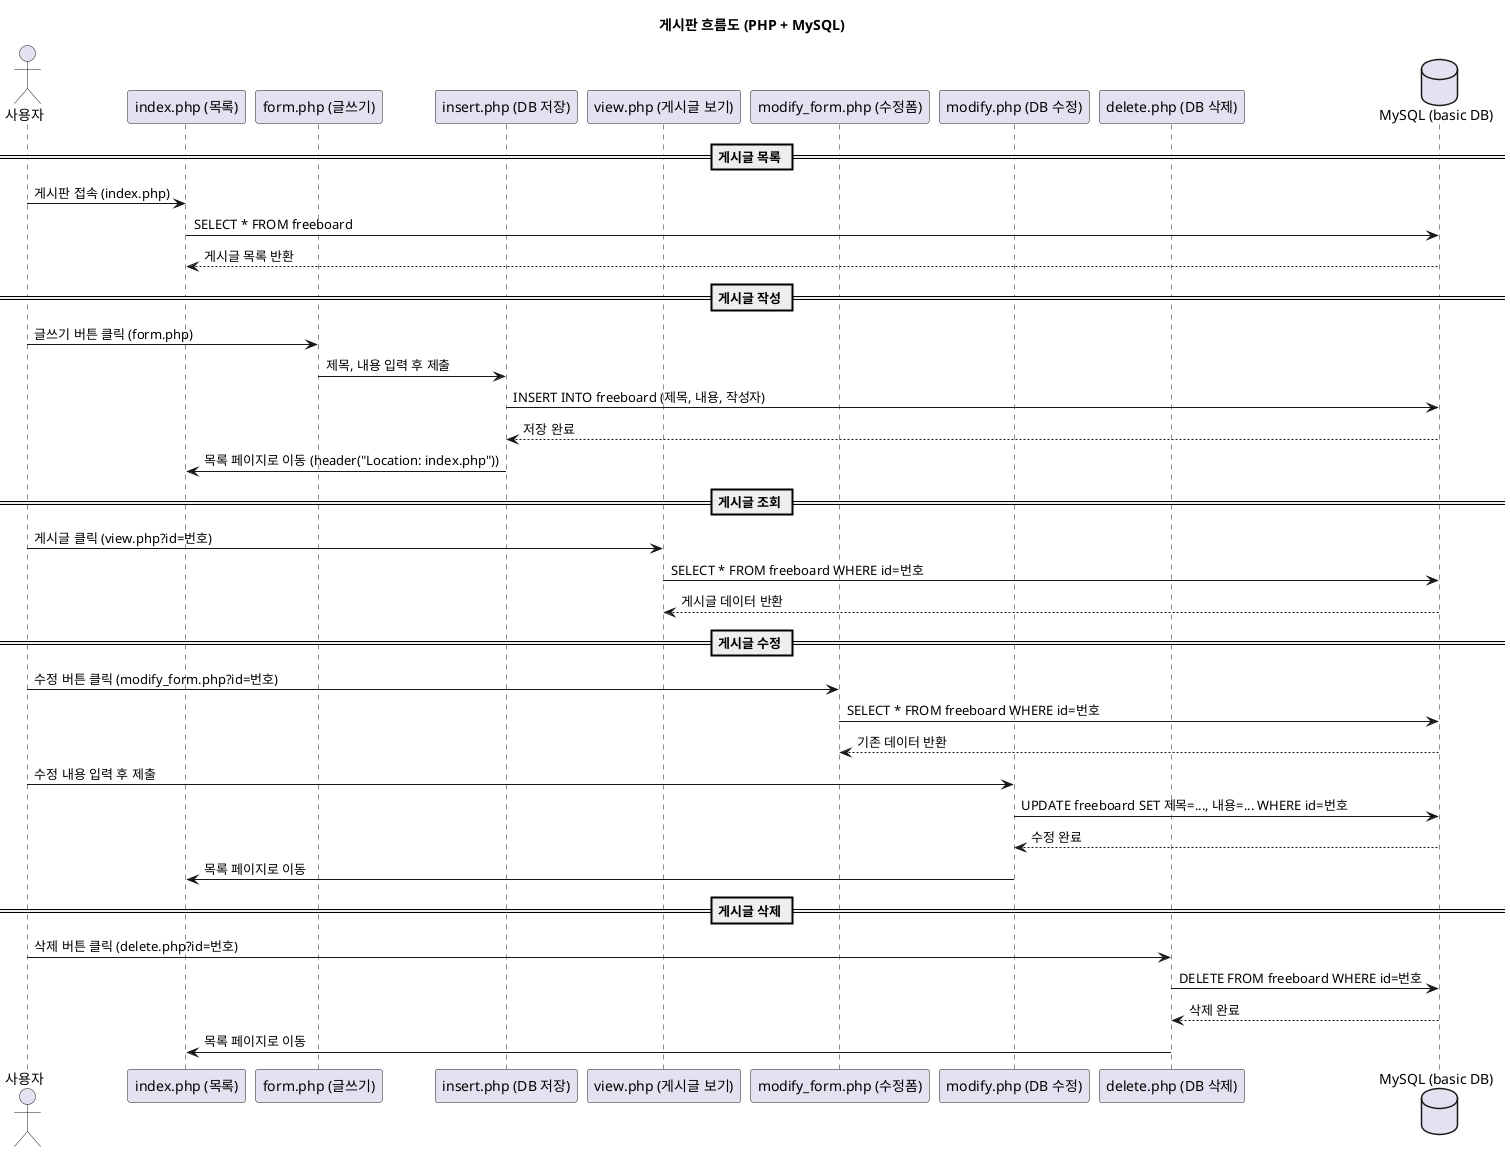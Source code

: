 @startuml
title 게시판 흐름도 (PHP + MySQL)

actor 사용자
participant "index.php (목록)" as Index
participant "form.php (글쓰기)" as Form
participant "insert.php (DB 저장)" as Insert
participant "view.php (게시글 보기)" as View
participant "modify_form.php (수정폼)" as ModifyForm
participant "modify.php (DB 수정)" as Modify
participant "delete.php (DB 삭제)" as Delete
database "MySQL (basic DB)" as DB

== 게시글 목록 ==
사용자 -> Index : 게시판 접속 (index.php)
Index -> DB : SELECT * FROM freeboard
DB --> Index : 게시글 목록 반환

== 게시글 작성 ==
사용자 -> Form : 글쓰기 버튼 클릭 (form.php)
Form -> Insert : 제목, 내용 입력 후 제출
Insert -> DB : INSERT INTO freeboard (제목, 내용, 작성자)
DB --> Insert : 저장 완료
Insert -> Index : 목록 페이지로 이동 (header("Location: index.php"))

== 게시글 조회 ==
사용자 -> View : 게시글 클릭 (view.php?id=번호)
View -> DB : SELECT * FROM freeboard WHERE id=번호
DB --> View : 게시글 데이터 반환

== 게시글 수정 ==
사용자 -> ModifyForm : 수정 버튼 클릭 (modify_form.php?id=번호)
ModifyForm -> DB : SELECT * FROM freeboard WHERE id=번호
DB --> ModifyForm : 기존 데이터 반환
사용자 -> Modify : 수정 내용 입력 후 제출
Modify -> DB : UPDATE freeboard SET 제목=..., 내용=... WHERE id=번호
DB --> Modify : 수정 완료
Modify -> Index : 목록 페이지로 이동

== 게시글 삭제 ==
사용자 -> Delete : 삭제 버튼 클릭 (delete.php?id=번호)
Delete -> DB : DELETE FROM freeboard WHERE id=번호
DB --> Delete : 삭제 완료
Delete -> Index : 목록 페이지로 이동

@enduml
